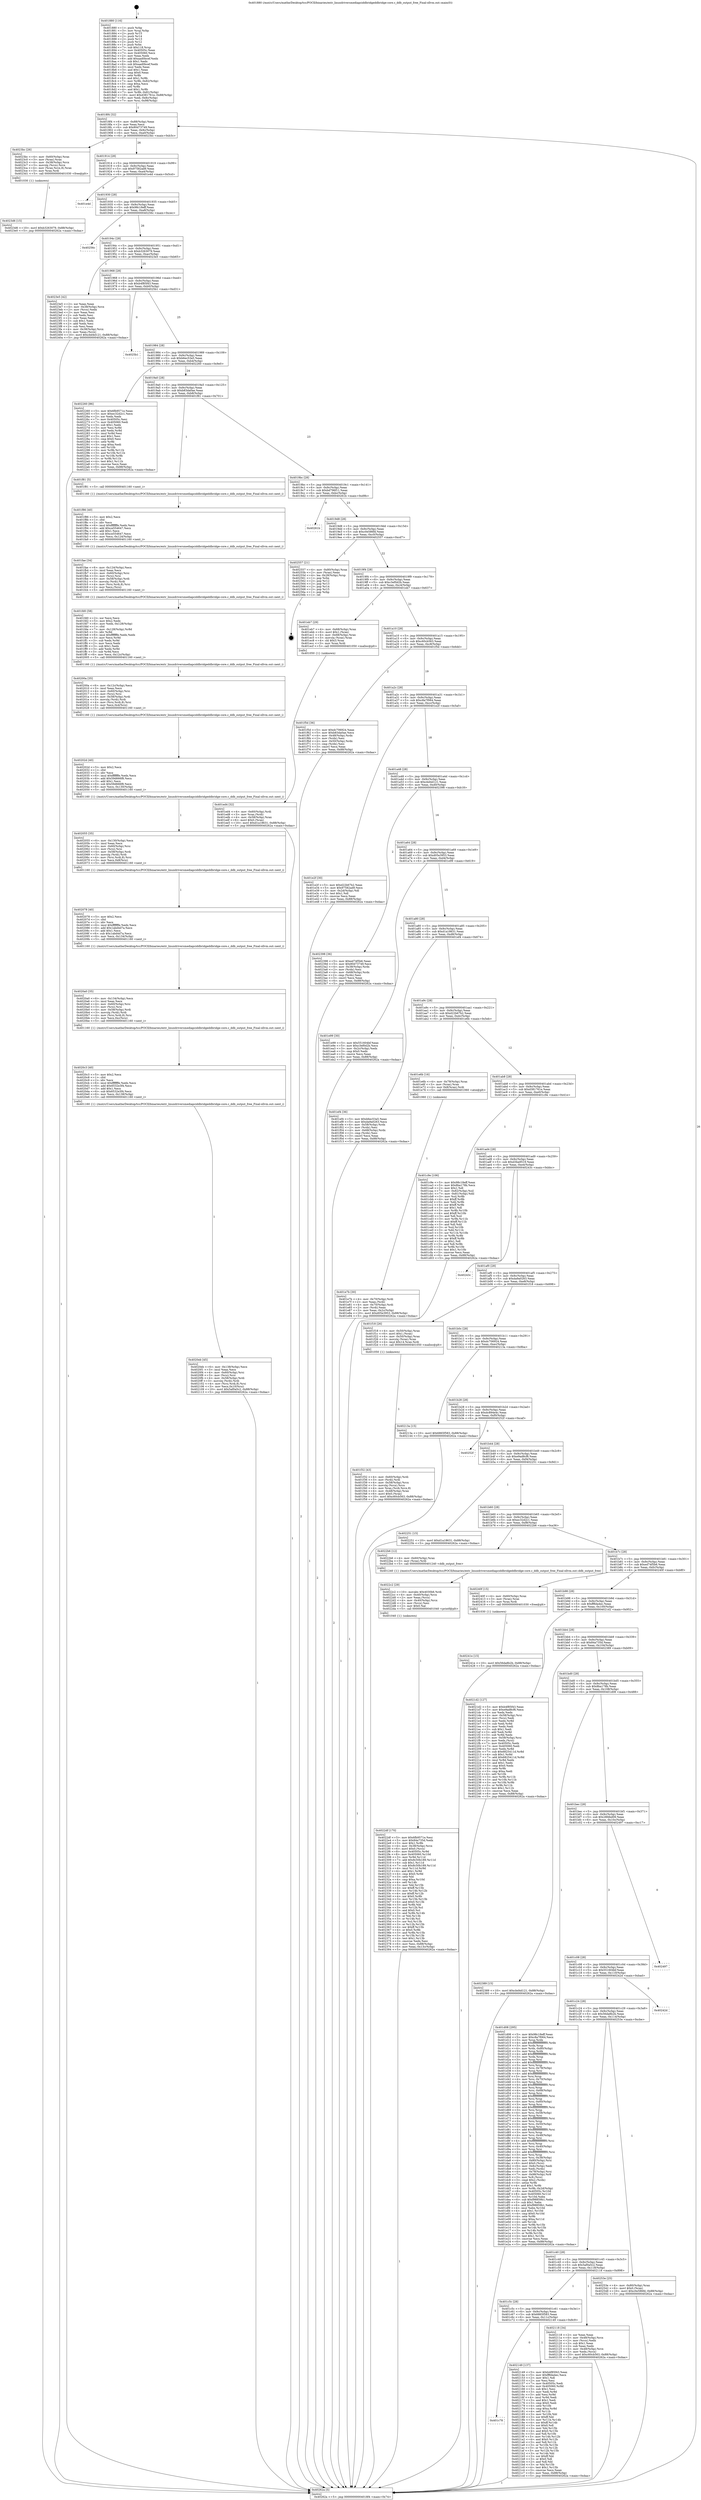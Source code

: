 digraph "0x401880" {
  label = "0x401880 (/mnt/c/Users/mathe/Desktop/tcc/POCII/binaries/extr_linuxdriversmediapciddbridgeddbridge-core.c_ddb_output_free_Final-ollvm.out::main(0))"
  labelloc = "t"
  node[shape=record]

  Entry [label="",width=0.3,height=0.3,shape=circle,fillcolor=black,style=filled]
  "0x4018f4" [label="{
     0x4018f4 [32]\l
     | [instrs]\l
     &nbsp;&nbsp;0x4018f4 \<+6\>: mov -0x88(%rbp),%eax\l
     &nbsp;&nbsp;0x4018fa \<+2\>: mov %eax,%ecx\l
     &nbsp;&nbsp;0x4018fc \<+6\>: sub $0x80d73749,%ecx\l
     &nbsp;&nbsp;0x401902 \<+6\>: mov %eax,-0x9c(%rbp)\l
     &nbsp;&nbsp;0x401908 \<+6\>: mov %ecx,-0xa0(%rbp)\l
     &nbsp;&nbsp;0x40190e \<+6\>: je 00000000004023bc \<main+0xb3c\>\l
  }"]
  "0x4023bc" [label="{
     0x4023bc [26]\l
     | [instrs]\l
     &nbsp;&nbsp;0x4023bc \<+4\>: mov -0x60(%rbp),%rax\l
     &nbsp;&nbsp;0x4023c0 \<+3\>: mov (%rax),%rax\l
     &nbsp;&nbsp;0x4023c3 \<+4\>: mov -0x38(%rbp),%rcx\l
     &nbsp;&nbsp;0x4023c7 \<+3\>: movslq (%rcx),%rcx\l
     &nbsp;&nbsp;0x4023ca \<+4\>: mov (%rax,%rcx,8),%rax\l
     &nbsp;&nbsp;0x4023ce \<+3\>: mov %rax,%rdi\l
     &nbsp;&nbsp;0x4023d1 \<+5\>: call 0000000000401030 \<free@plt\>\l
     | [calls]\l
     &nbsp;&nbsp;0x401030 \{1\} (unknown)\l
  }"]
  "0x401914" [label="{
     0x401914 [28]\l
     | [instrs]\l
     &nbsp;&nbsp;0x401914 \<+5\>: jmp 0000000000401919 \<main+0x99\>\l
     &nbsp;&nbsp;0x401919 \<+6\>: mov -0x9c(%rbp),%eax\l
     &nbsp;&nbsp;0x40191f \<+5\>: sub $0x97582ad9,%eax\l
     &nbsp;&nbsp;0x401924 \<+6\>: mov %eax,-0xa4(%rbp)\l
     &nbsp;&nbsp;0x40192a \<+6\>: je 0000000000401e4d \<main+0x5cd\>\l
  }"]
  Exit [label="",width=0.3,height=0.3,shape=circle,fillcolor=black,style=filled,peripheries=2]
  "0x401e4d" [label="{
     0x401e4d\l
  }", style=dashed]
  "0x401930" [label="{
     0x401930 [28]\l
     | [instrs]\l
     &nbsp;&nbsp;0x401930 \<+5\>: jmp 0000000000401935 \<main+0xb5\>\l
     &nbsp;&nbsp;0x401935 \<+6\>: mov -0x9c(%rbp),%eax\l
     &nbsp;&nbsp;0x40193b \<+5\>: sub $0x98c18eff,%eax\l
     &nbsp;&nbsp;0x401940 \<+6\>: mov %eax,-0xa8(%rbp)\l
     &nbsp;&nbsp;0x401946 \<+6\>: je 000000000040256c \<main+0xcec\>\l
  }"]
  "0x40241e" [label="{
     0x40241e [15]\l
     | [instrs]\l
     &nbsp;&nbsp;0x40241e \<+10\>: movl $0x56da8b2b,-0x88(%rbp)\l
     &nbsp;&nbsp;0x402428 \<+5\>: jmp 000000000040262a \<main+0xdaa\>\l
  }"]
  "0x40256c" [label="{
     0x40256c\l
  }", style=dashed]
  "0x40194c" [label="{
     0x40194c [28]\l
     | [instrs]\l
     &nbsp;&nbsp;0x40194c \<+5\>: jmp 0000000000401951 \<main+0xd1\>\l
     &nbsp;&nbsp;0x401951 \<+6\>: mov -0x9c(%rbp),%eax\l
     &nbsp;&nbsp;0x401957 \<+5\>: sub $0xb3263079,%eax\l
     &nbsp;&nbsp;0x40195c \<+6\>: mov %eax,-0xac(%rbp)\l
     &nbsp;&nbsp;0x401962 \<+6\>: je 00000000004023e5 \<main+0xb65\>\l
  }"]
  "0x4023d6" [label="{
     0x4023d6 [15]\l
     | [instrs]\l
     &nbsp;&nbsp;0x4023d6 \<+10\>: movl $0xb3263079,-0x88(%rbp)\l
     &nbsp;&nbsp;0x4023e0 \<+5\>: jmp 000000000040262a \<main+0xdaa\>\l
  }"]
  "0x4023e5" [label="{
     0x4023e5 [42]\l
     | [instrs]\l
     &nbsp;&nbsp;0x4023e5 \<+2\>: xor %eax,%eax\l
     &nbsp;&nbsp;0x4023e7 \<+4\>: mov -0x38(%rbp),%rcx\l
     &nbsp;&nbsp;0x4023eb \<+2\>: mov (%rcx),%edx\l
     &nbsp;&nbsp;0x4023ed \<+2\>: mov %eax,%esi\l
     &nbsp;&nbsp;0x4023ef \<+2\>: sub %edx,%esi\l
     &nbsp;&nbsp;0x4023f1 \<+2\>: mov %eax,%edx\l
     &nbsp;&nbsp;0x4023f3 \<+3\>: sub $0x1,%edx\l
     &nbsp;&nbsp;0x4023f6 \<+2\>: add %edx,%esi\l
     &nbsp;&nbsp;0x4023f8 \<+2\>: sub %esi,%eax\l
     &nbsp;&nbsp;0x4023fa \<+4\>: mov -0x38(%rbp),%rcx\l
     &nbsp;&nbsp;0x4023fe \<+2\>: mov %eax,(%rcx)\l
     &nbsp;&nbsp;0x402400 \<+10\>: movl $0xcbd4d121,-0x88(%rbp)\l
     &nbsp;&nbsp;0x40240a \<+5\>: jmp 000000000040262a \<main+0xdaa\>\l
  }"]
  "0x401968" [label="{
     0x401968 [28]\l
     | [instrs]\l
     &nbsp;&nbsp;0x401968 \<+5\>: jmp 000000000040196d \<main+0xed\>\l
     &nbsp;&nbsp;0x40196d \<+6\>: mov -0x9c(%rbp),%eax\l
     &nbsp;&nbsp;0x401973 \<+5\>: sub $0xb4f85f43,%eax\l
     &nbsp;&nbsp;0x401978 \<+6\>: mov %eax,-0xb0(%rbp)\l
     &nbsp;&nbsp;0x40197e \<+6\>: je 00000000004025b1 \<main+0xd31\>\l
  }"]
  "0x4022df" [label="{
     0x4022df [170]\l
     | [instrs]\l
     &nbsp;&nbsp;0x4022df \<+5\>: mov $0x6fb9571e,%esi\l
     &nbsp;&nbsp;0x4022e4 \<+5\>: mov $0x84a735d,%edx\l
     &nbsp;&nbsp;0x4022e9 \<+3\>: mov $0x1,%r8b\l
     &nbsp;&nbsp;0x4022ec \<+4\>: mov -0x38(%rbp),%rcx\l
     &nbsp;&nbsp;0x4022f0 \<+6\>: movl $0x0,(%rcx)\l
     &nbsp;&nbsp;0x4022f6 \<+8\>: mov 0x40505c,%r9d\l
     &nbsp;&nbsp;0x4022fe \<+8\>: mov 0x405060,%r10d\l
     &nbsp;&nbsp;0x402306 \<+3\>: mov %r9d,%r11d\l
     &nbsp;&nbsp;0x402309 \<+7\>: add $0x8c50b189,%r11d\l
     &nbsp;&nbsp;0x402310 \<+4\>: sub $0x1,%r11d\l
     &nbsp;&nbsp;0x402314 \<+7\>: sub $0x8c50b189,%r11d\l
     &nbsp;&nbsp;0x40231b \<+4\>: imul %r11d,%r9d\l
     &nbsp;&nbsp;0x40231f \<+4\>: and $0x1,%r9d\l
     &nbsp;&nbsp;0x402323 \<+4\>: cmp $0x0,%r9d\l
     &nbsp;&nbsp;0x402327 \<+3\>: sete %bl\l
     &nbsp;&nbsp;0x40232a \<+4\>: cmp $0xa,%r10d\l
     &nbsp;&nbsp;0x40232e \<+4\>: setl %r14b\l
     &nbsp;&nbsp;0x402332 \<+3\>: mov %bl,%r15b\l
     &nbsp;&nbsp;0x402335 \<+4\>: xor $0xff,%r15b\l
     &nbsp;&nbsp;0x402339 \<+3\>: mov %r14b,%r12b\l
     &nbsp;&nbsp;0x40233c \<+4\>: xor $0xff,%r12b\l
     &nbsp;&nbsp;0x402340 \<+4\>: xor $0x0,%r8b\l
     &nbsp;&nbsp;0x402344 \<+3\>: mov %r15b,%r13b\l
     &nbsp;&nbsp;0x402347 \<+4\>: and $0x0,%r13b\l
     &nbsp;&nbsp;0x40234b \<+3\>: and %r8b,%bl\l
     &nbsp;&nbsp;0x40234e \<+3\>: mov %r12b,%cl\l
     &nbsp;&nbsp;0x402351 \<+3\>: and $0x0,%cl\l
     &nbsp;&nbsp;0x402354 \<+3\>: and %r8b,%r14b\l
     &nbsp;&nbsp;0x402357 \<+3\>: or %bl,%r13b\l
     &nbsp;&nbsp;0x40235a \<+3\>: or %r14b,%cl\l
     &nbsp;&nbsp;0x40235d \<+3\>: xor %cl,%r13b\l
     &nbsp;&nbsp;0x402360 \<+3\>: or %r12b,%r15b\l
     &nbsp;&nbsp;0x402363 \<+4\>: xor $0xff,%r15b\l
     &nbsp;&nbsp;0x402367 \<+4\>: or $0x0,%r8b\l
     &nbsp;&nbsp;0x40236b \<+3\>: and %r8b,%r15b\l
     &nbsp;&nbsp;0x40236e \<+3\>: or %r15b,%r13b\l
     &nbsp;&nbsp;0x402371 \<+4\>: test $0x1,%r13b\l
     &nbsp;&nbsp;0x402375 \<+3\>: cmovne %edx,%esi\l
     &nbsp;&nbsp;0x402378 \<+6\>: mov %esi,-0x88(%rbp)\l
     &nbsp;&nbsp;0x40237e \<+6\>: mov %eax,-0x13c(%rbp)\l
     &nbsp;&nbsp;0x402384 \<+5\>: jmp 000000000040262a \<main+0xdaa\>\l
  }"]
  "0x4025b1" [label="{
     0x4025b1\l
  }", style=dashed]
  "0x401984" [label="{
     0x401984 [28]\l
     | [instrs]\l
     &nbsp;&nbsp;0x401984 \<+5\>: jmp 0000000000401989 \<main+0x109\>\l
     &nbsp;&nbsp;0x401989 \<+6\>: mov -0x9c(%rbp),%eax\l
     &nbsp;&nbsp;0x40198f \<+5\>: sub $0xb6ec53a5,%eax\l
     &nbsp;&nbsp;0x401994 \<+6\>: mov %eax,-0xb4(%rbp)\l
     &nbsp;&nbsp;0x40199a \<+6\>: je 0000000000402260 \<main+0x9e0\>\l
  }"]
  "0x4022c2" [label="{
     0x4022c2 [29]\l
     | [instrs]\l
     &nbsp;&nbsp;0x4022c2 \<+10\>: movabs $0x4030b6,%rdi\l
     &nbsp;&nbsp;0x4022cc \<+4\>: mov -0x40(%rbp),%rcx\l
     &nbsp;&nbsp;0x4022d0 \<+2\>: mov %eax,(%rcx)\l
     &nbsp;&nbsp;0x4022d2 \<+4\>: mov -0x40(%rbp),%rcx\l
     &nbsp;&nbsp;0x4022d6 \<+2\>: mov (%rcx),%esi\l
     &nbsp;&nbsp;0x4022d8 \<+2\>: mov $0x0,%al\l
     &nbsp;&nbsp;0x4022da \<+5\>: call 0000000000401040 \<printf@plt\>\l
     | [calls]\l
     &nbsp;&nbsp;0x401040 \{1\} (unknown)\l
  }"]
  "0x402260" [label="{
     0x402260 [86]\l
     | [instrs]\l
     &nbsp;&nbsp;0x402260 \<+5\>: mov $0x6fb9571e,%eax\l
     &nbsp;&nbsp;0x402265 \<+5\>: mov $0xec32d2c1,%ecx\l
     &nbsp;&nbsp;0x40226a \<+2\>: xor %edx,%edx\l
     &nbsp;&nbsp;0x40226c \<+7\>: mov 0x40505c,%esi\l
     &nbsp;&nbsp;0x402273 \<+7\>: mov 0x405060,%edi\l
     &nbsp;&nbsp;0x40227a \<+3\>: sub $0x1,%edx\l
     &nbsp;&nbsp;0x40227d \<+3\>: mov %esi,%r8d\l
     &nbsp;&nbsp;0x402280 \<+3\>: add %edx,%r8d\l
     &nbsp;&nbsp;0x402283 \<+4\>: imul %r8d,%esi\l
     &nbsp;&nbsp;0x402287 \<+3\>: and $0x1,%esi\l
     &nbsp;&nbsp;0x40228a \<+3\>: cmp $0x0,%esi\l
     &nbsp;&nbsp;0x40228d \<+4\>: sete %r9b\l
     &nbsp;&nbsp;0x402291 \<+3\>: cmp $0xa,%edi\l
     &nbsp;&nbsp;0x402294 \<+4\>: setl %r10b\l
     &nbsp;&nbsp;0x402298 \<+3\>: mov %r9b,%r11b\l
     &nbsp;&nbsp;0x40229b \<+3\>: and %r10b,%r11b\l
     &nbsp;&nbsp;0x40229e \<+3\>: xor %r10b,%r9b\l
     &nbsp;&nbsp;0x4022a1 \<+3\>: or %r9b,%r11b\l
     &nbsp;&nbsp;0x4022a4 \<+4\>: test $0x1,%r11b\l
     &nbsp;&nbsp;0x4022a8 \<+3\>: cmovne %ecx,%eax\l
     &nbsp;&nbsp;0x4022ab \<+6\>: mov %eax,-0x88(%rbp)\l
     &nbsp;&nbsp;0x4022b1 \<+5\>: jmp 000000000040262a \<main+0xdaa\>\l
  }"]
  "0x4019a0" [label="{
     0x4019a0 [28]\l
     | [instrs]\l
     &nbsp;&nbsp;0x4019a0 \<+5\>: jmp 00000000004019a5 \<main+0x125\>\l
     &nbsp;&nbsp;0x4019a5 \<+6\>: mov -0x9c(%rbp),%eax\l
     &nbsp;&nbsp;0x4019ab \<+5\>: sub $0xb83da0ae,%eax\l
     &nbsp;&nbsp;0x4019b0 \<+6\>: mov %eax,-0xb8(%rbp)\l
     &nbsp;&nbsp;0x4019b6 \<+6\>: je 0000000000401f81 \<main+0x701\>\l
  }"]
  "0x401c78" [label="{
     0x401c78\l
  }", style=dashed]
  "0x401f81" [label="{
     0x401f81 [5]\l
     | [instrs]\l
     &nbsp;&nbsp;0x401f81 \<+5\>: call 0000000000401160 \<next_i\>\l
     | [calls]\l
     &nbsp;&nbsp;0x401160 \{1\} (/mnt/c/Users/mathe/Desktop/tcc/POCII/binaries/extr_linuxdriversmediapciddbridgeddbridge-core.c_ddb_output_free_Final-ollvm.out::next_i)\l
  }"]
  "0x4019bc" [label="{
     0x4019bc [28]\l
     | [instrs]\l
     &nbsp;&nbsp;0x4019bc \<+5\>: jmp 00000000004019c1 \<main+0x141\>\l
     &nbsp;&nbsp;0x4019c1 \<+6\>: mov -0x9c(%rbp),%eax\l
     &nbsp;&nbsp;0x4019c7 \<+5\>: sub $0xbd796f11,%eax\l
     &nbsp;&nbsp;0x4019cc \<+6\>: mov %eax,-0xbc(%rbp)\l
     &nbsp;&nbsp;0x4019d2 \<+6\>: je 000000000040261b \<main+0xd9b\>\l
  }"]
  "0x402149" [label="{
     0x402149 [137]\l
     | [instrs]\l
     &nbsp;&nbsp;0x402149 \<+5\>: mov $0xb4f85f43,%eax\l
     &nbsp;&nbsp;0x40214e \<+5\>: mov $0xff8da4ec,%ecx\l
     &nbsp;&nbsp;0x402153 \<+2\>: mov $0x1,%dl\l
     &nbsp;&nbsp;0x402155 \<+2\>: xor %esi,%esi\l
     &nbsp;&nbsp;0x402157 \<+7\>: mov 0x40505c,%edi\l
     &nbsp;&nbsp;0x40215e \<+8\>: mov 0x405060,%r8d\l
     &nbsp;&nbsp;0x402166 \<+3\>: sub $0x1,%esi\l
     &nbsp;&nbsp;0x402169 \<+3\>: mov %edi,%r9d\l
     &nbsp;&nbsp;0x40216c \<+3\>: add %esi,%r9d\l
     &nbsp;&nbsp;0x40216f \<+4\>: imul %r9d,%edi\l
     &nbsp;&nbsp;0x402173 \<+3\>: and $0x1,%edi\l
     &nbsp;&nbsp;0x402176 \<+3\>: cmp $0x0,%edi\l
     &nbsp;&nbsp;0x402179 \<+4\>: sete %r10b\l
     &nbsp;&nbsp;0x40217d \<+4\>: cmp $0xa,%r8d\l
     &nbsp;&nbsp;0x402181 \<+4\>: setl %r11b\l
     &nbsp;&nbsp;0x402185 \<+3\>: mov %r10b,%bl\l
     &nbsp;&nbsp;0x402188 \<+3\>: xor $0xff,%bl\l
     &nbsp;&nbsp;0x40218b \<+3\>: mov %r11b,%r14b\l
     &nbsp;&nbsp;0x40218e \<+4\>: xor $0xff,%r14b\l
     &nbsp;&nbsp;0x402192 \<+3\>: xor $0x0,%dl\l
     &nbsp;&nbsp;0x402195 \<+3\>: mov %bl,%r15b\l
     &nbsp;&nbsp;0x402198 \<+4\>: and $0x0,%r15b\l
     &nbsp;&nbsp;0x40219c \<+3\>: and %dl,%r10b\l
     &nbsp;&nbsp;0x40219f \<+3\>: mov %r14b,%r12b\l
     &nbsp;&nbsp;0x4021a2 \<+4\>: and $0x0,%r12b\l
     &nbsp;&nbsp;0x4021a6 \<+3\>: and %dl,%r11b\l
     &nbsp;&nbsp;0x4021a9 \<+3\>: or %r10b,%r15b\l
     &nbsp;&nbsp;0x4021ac \<+3\>: or %r11b,%r12b\l
     &nbsp;&nbsp;0x4021af \<+3\>: xor %r12b,%r15b\l
     &nbsp;&nbsp;0x4021b2 \<+3\>: or %r14b,%bl\l
     &nbsp;&nbsp;0x4021b5 \<+3\>: xor $0xff,%bl\l
     &nbsp;&nbsp;0x4021b8 \<+3\>: or $0x0,%dl\l
     &nbsp;&nbsp;0x4021bb \<+2\>: and %dl,%bl\l
     &nbsp;&nbsp;0x4021bd \<+3\>: or %bl,%r15b\l
     &nbsp;&nbsp;0x4021c0 \<+4\>: test $0x1,%r15b\l
     &nbsp;&nbsp;0x4021c4 \<+3\>: cmovne %ecx,%eax\l
     &nbsp;&nbsp;0x4021c7 \<+6\>: mov %eax,-0x88(%rbp)\l
     &nbsp;&nbsp;0x4021cd \<+5\>: jmp 000000000040262a \<main+0xdaa\>\l
  }"]
  "0x40261b" [label="{
     0x40261b\l
  }", style=dashed]
  "0x4019d8" [label="{
     0x4019d8 [28]\l
     | [instrs]\l
     &nbsp;&nbsp;0x4019d8 \<+5\>: jmp 00000000004019dd \<main+0x15d\>\l
     &nbsp;&nbsp;0x4019dd \<+6\>: mov -0x9c(%rbp),%eax\l
     &nbsp;&nbsp;0x4019e3 \<+5\>: sub $0xc0e586fd,%eax\l
     &nbsp;&nbsp;0x4019e8 \<+6\>: mov %eax,-0xc0(%rbp)\l
     &nbsp;&nbsp;0x4019ee \<+6\>: je 0000000000402557 \<main+0xcd7\>\l
  }"]
  "0x401c5c" [label="{
     0x401c5c [28]\l
     | [instrs]\l
     &nbsp;&nbsp;0x401c5c \<+5\>: jmp 0000000000401c61 \<main+0x3e1\>\l
     &nbsp;&nbsp;0x401c61 \<+6\>: mov -0x9c(%rbp),%eax\l
     &nbsp;&nbsp;0x401c67 \<+5\>: sub $0x6865f583,%eax\l
     &nbsp;&nbsp;0x401c6c \<+6\>: mov %eax,-0x11c(%rbp)\l
     &nbsp;&nbsp;0x401c72 \<+6\>: je 0000000000402149 \<main+0x8c9\>\l
  }"]
  "0x402557" [label="{
     0x402557 [21]\l
     | [instrs]\l
     &nbsp;&nbsp;0x402557 \<+4\>: mov -0x80(%rbp),%rax\l
     &nbsp;&nbsp;0x40255b \<+2\>: mov (%rax),%eax\l
     &nbsp;&nbsp;0x40255d \<+4\>: lea -0x28(%rbp),%rsp\l
     &nbsp;&nbsp;0x402561 \<+1\>: pop %rbx\l
     &nbsp;&nbsp;0x402562 \<+2\>: pop %r12\l
     &nbsp;&nbsp;0x402564 \<+2\>: pop %r13\l
     &nbsp;&nbsp;0x402566 \<+2\>: pop %r14\l
     &nbsp;&nbsp;0x402568 \<+2\>: pop %r15\l
     &nbsp;&nbsp;0x40256a \<+1\>: pop %rbp\l
     &nbsp;&nbsp;0x40256b \<+1\>: ret\l
  }"]
  "0x4019f4" [label="{
     0x4019f4 [28]\l
     | [instrs]\l
     &nbsp;&nbsp;0x4019f4 \<+5\>: jmp 00000000004019f9 \<main+0x179\>\l
     &nbsp;&nbsp;0x4019f9 \<+6\>: mov -0x9c(%rbp),%eax\l
     &nbsp;&nbsp;0x4019ff \<+5\>: sub $0xc3ef0d2b,%eax\l
     &nbsp;&nbsp;0x401a04 \<+6\>: mov %eax,-0xc4(%rbp)\l
     &nbsp;&nbsp;0x401a0a \<+6\>: je 0000000000401eb7 \<main+0x637\>\l
  }"]
  "0x402118" [label="{
     0x402118 [34]\l
     | [instrs]\l
     &nbsp;&nbsp;0x402118 \<+2\>: xor %eax,%eax\l
     &nbsp;&nbsp;0x40211a \<+4\>: mov -0x48(%rbp),%rcx\l
     &nbsp;&nbsp;0x40211e \<+2\>: mov (%rcx),%edx\l
     &nbsp;&nbsp;0x402120 \<+3\>: sub $0x1,%eax\l
     &nbsp;&nbsp;0x402123 \<+2\>: sub %eax,%edx\l
     &nbsp;&nbsp;0x402125 \<+4\>: mov -0x48(%rbp),%rcx\l
     &nbsp;&nbsp;0x402129 \<+2\>: mov %edx,(%rcx)\l
     &nbsp;&nbsp;0x40212b \<+10\>: movl $0xc60cb563,-0x88(%rbp)\l
     &nbsp;&nbsp;0x402135 \<+5\>: jmp 000000000040262a \<main+0xdaa\>\l
  }"]
  "0x401eb7" [label="{
     0x401eb7 [29]\l
     | [instrs]\l
     &nbsp;&nbsp;0x401eb7 \<+4\>: mov -0x68(%rbp),%rax\l
     &nbsp;&nbsp;0x401ebb \<+6\>: movl $0x1,(%rax)\l
     &nbsp;&nbsp;0x401ec1 \<+4\>: mov -0x68(%rbp),%rax\l
     &nbsp;&nbsp;0x401ec5 \<+3\>: movslq (%rax),%rax\l
     &nbsp;&nbsp;0x401ec8 \<+4\>: shl $0x3,%rax\l
     &nbsp;&nbsp;0x401ecc \<+3\>: mov %rax,%rdi\l
     &nbsp;&nbsp;0x401ecf \<+5\>: call 0000000000401050 \<malloc@plt\>\l
     | [calls]\l
     &nbsp;&nbsp;0x401050 \{1\} (unknown)\l
  }"]
  "0x401a10" [label="{
     0x401a10 [28]\l
     | [instrs]\l
     &nbsp;&nbsp;0x401a10 \<+5\>: jmp 0000000000401a15 \<main+0x195\>\l
     &nbsp;&nbsp;0x401a15 \<+6\>: mov -0x9c(%rbp),%eax\l
     &nbsp;&nbsp;0x401a1b \<+5\>: sub $0xc60cb563,%eax\l
     &nbsp;&nbsp;0x401a20 \<+6\>: mov %eax,-0xc8(%rbp)\l
     &nbsp;&nbsp;0x401a26 \<+6\>: je 0000000000401f5d \<main+0x6dd\>\l
  }"]
  "0x401c40" [label="{
     0x401c40 [28]\l
     | [instrs]\l
     &nbsp;&nbsp;0x401c40 \<+5\>: jmp 0000000000401c45 \<main+0x3c5\>\l
     &nbsp;&nbsp;0x401c45 \<+6\>: mov -0x9c(%rbp),%eax\l
     &nbsp;&nbsp;0x401c4b \<+5\>: sub $0x5af0a5c2,%eax\l
     &nbsp;&nbsp;0x401c50 \<+6\>: mov %eax,-0x118(%rbp)\l
     &nbsp;&nbsp;0x401c56 \<+6\>: je 0000000000402118 \<main+0x898\>\l
  }"]
  "0x401f5d" [label="{
     0x401f5d [36]\l
     | [instrs]\l
     &nbsp;&nbsp;0x401f5d \<+5\>: mov $0xdc706924,%eax\l
     &nbsp;&nbsp;0x401f62 \<+5\>: mov $0xb83da0ae,%ecx\l
     &nbsp;&nbsp;0x401f67 \<+4\>: mov -0x48(%rbp),%rdx\l
     &nbsp;&nbsp;0x401f6b \<+2\>: mov (%rdx),%esi\l
     &nbsp;&nbsp;0x401f6d \<+4\>: mov -0x50(%rbp),%rdx\l
     &nbsp;&nbsp;0x401f71 \<+2\>: cmp (%rdx),%esi\l
     &nbsp;&nbsp;0x401f73 \<+3\>: cmovl %ecx,%eax\l
     &nbsp;&nbsp;0x401f76 \<+6\>: mov %eax,-0x88(%rbp)\l
     &nbsp;&nbsp;0x401f7c \<+5\>: jmp 000000000040262a \<main+0xdaa\>\l
  }"]
  "0x401a2c" [label="{
     0x401a2c [28]\l
     | [instrs]\l
     &nbsp;&nbsp;0x401a2c \<+5\>: jmp 0000000000401a31 \<main+0x1b1\>\l
     &nbsp;&nbsp;0x401a31 \<+6\>: mov -0x9c(%rbp),%eax\l
     &nbsp;&nbsp;0x401a37 \<+5\>: sub $0xc8a7f064,%eax\l
     &nbsp;&nbsp;0x401a3c \<+6\>: mov %eax,-0xcc(%rbp)\l
     &nbsp;&nbsp;0x401a42 \<+6\>: je 0000000000401e2f \<main+0x5af\>\l
  }"]
  "0x40253e" [label="{
     0x40253e [25]\l
     | [instrs]\l
     &nbsp;&nbsp;0x40253e \<+4\>: mov -0x80(%rbp),%rax\l
     &nbsp;&nbsp;0x402542 \<+6\>: movl $0x0,(%rax)\l
     &nbsp;&nbsp;0x402548 \<+10\>: movl $0xc0e586fd,-0x88(%rbp)\l
     &nbsp;&nbsp;0x402552 \<+5\>: jmp 000000000040262a \<main+0xdaa\>\l
  }"]
  "0x401e2f" [label="{
     0x401e2f [30]\l
     | [instrs]\l
     &nbsp;&nbsp;0x401e2f \<+5\>: mov $0xd22b67b2,%eax\l
     &nbsp;&nbsp;0x401e34 \<+5\>: mov $0x97582ad9,%ecx\l
     &nbsp;&nbsp;0x401e39 \<+3\>: mov -0x2d(%rbp),%dl\l
     &nbsp;&nbsp;0x401e3c \<+3\>: test $0x1,%dl\l
     &nbsp;&nbsp;0x401e3f \<+3\>: cmovne %ecx,%eax\l
     &nbsp;&nbsp;0x401e42 \<+6\>: mov %eax,-0x88(%rbp)\l
     &nbsp;&nbsp;0x401e48 \<+5\>: jmp 000000000040262a \<main+0xdaa\>\l
  }"]
  "0x401a48" [label="{
     0x401a48 [28]\l
     | [instrs]\l
     &nbsp;&nbsp;0x401a48 \<+5\>: jmp 0000000000401a4d \<main+0x1cd\>\l
     &nbsp;&nbsp;0x401a4d \<+6\>: mov -0x9c(%rbp),%eax\l
     &nbsp;&nbsp;0x401a53 \<+5\>: sub $0xcbd4d121,%eax\l
     &nbsp;&nbsp;0x401a58 \<+6\>: mov %eax,-0xd0(%rbp)\l
     &nbsp;&nbsp;0x401a5e \<+6\>: je 0000000000402398 \<main+0xb18\>\l
  }"]
  "0x401c24" [label="{
     0x401c24 [28]\l
     | [instrs]\l
     &nbsp;&nbsp;0x401c24 \<+5\>: jmp 0000000000401c29 \<main+0x3a9\>\l
     &nbsp;&nbsp;0x401c29 \<+6\>: mov -0x9c(%rbp),%eax\l
     &nbsp;&nbsp;0x401c2f \<+5\>: sub $0x56da8b2b,%eax\l
     &nbsp;&nbsp;0x401c34 \<+6\>: mov %eax,-0x114(%rbp)\l
     &nbsp;&nbsp;0x401c3a \<+6\>: je 000000000040253e \<main+0xcbe\>\l
  }"]
  "0x402398" [label="{
     0x402398 [36]\l
     | [instrs]\l
     &nbsp;&nbsp;0x402398 \<+5\>: mov $0xed74f5b6,%eax\l
     &nbsp;&nbsp;0x40239d \<+5\>: mov $0x80d73749,%ecx\l
     &nbsp;&nbsp;0x4023a2 \<+4\>: mov -0x38(%rbp),%rdx\l
     &nbsp;&nbsp;0x4023a6 \<+2\>: mov (%rdx),%esi\l
     &nbsp;&nbsp;0x4023a8 \<+4\>: mov -0x68(%rbp),%rdx\l
     &nbsp;&nbsp;0x4023ac \<+2\>: cmp (%rdx),%esi\l
     &nbsp;&nbsp;0x4023ae \<+3\>: cmovl %ecx,%eax\l
     &nbsp;&nbsp;0x4023b1 \<+6\>: mov %eax,-0x88(%rbp)\l
     &nbsp;&nbsp;0x4023b7 \<+5\>: jmp 000000000040262a \<main+0xdaa\>\l
  }"]
  "0x401a64" [label="{
     0x401a64 [28]\l
     | [instrs]\l
     &nbsp;&nbsp;0x401a64 \<+5\>: jmp 0000000000401a69 \<main+0x1e9\>\l
     &nbsp;&nbsp;0x401a69 \<+6\>: mov -0x9c(%rbp),%eax\l
     &nbsp;&nbsp;0x401a6f \<+5\>: sub $0xd05e3953,%eax\l
     &nbsp;&nbsp;0x401a74 \<+6\>: mov %eax,-0xd4(%rbp)\l
     &nbsp;&nbsp;0x401a7a \<+6\>: je 0000000000401e99 \<main+0x619\>\l
  }"]
  "0x40242d" [label="{
     0x40242d\l
  }", style=dashed]
  "0x401e99" [label="{
     0x401e99 [30]\l
     | [instrs]\l
     &nbsp;&nbsp;0x401e99 \<+5\>: mov $0x551604bf,%eax\l
     &nbsp;&nbsp;0x401e9e \<+5\>: mov $0xc3ef0d2b,%ecx\l
     &nbsp;&nbsp;0x401ea3 \<+3\>: mov -0x2c(%rbp),%edx\l
     &nbsp;&nbsp;0x401ea6 \<+3\>: cmp $0x0,%edx\l
     &nbsp;&nbsp;0x401ea9 \<+3\>: cmove %ecx,%eax\l
     &nbsp;&nbsp;0x401eac \<+6\>: mov %eax,-0x88(%rbp)\l
     &nbsp;&nbsp;0x401eb2 \<+5\>: jmp 000000000040262a \<main+0xdaa\>\l
  }"]
  "0x401a80" [label="{
     0x401a80 [28]\l
     | [instrs]\l
     &nbsp;&nbsp;0x401a80 \<+5\>: jmp 0000000000401a85 \<main+0x205\>\l
     &nbsp;&nbsp;0x401a85 \<+6\>: mov -0x9c(%rbp),%eax\l
     &nbsp;&nbsp;0x401a8b \<+5\>: sub $0xd1a18631,%eax\l
     &nbsp;&nbsp;0x401a90 \<+6\>: mov %eax,-0xd8(%rbp)\l
     &nbsp;&nbsp;0x401a96 \<+6\>: je 0000000000401ef4 \<main+0x674\>\l
  }"]
  "0x401c08" [label="{
     0x401c08 [28]\l
     | [instrs]\l
     &nbsp;&nbsp;0x401c08 \<+5\>: jmp 0000000000401c0d \<main+0x38d\>\l
     &nbsp;&nbsp;0x401c0d \<+6\>: mov -0x9c(%rbp),%eax\l
     &nbsp;&nbsp;0x401c13 \<+5\>: sub $0x551604bf,%eax\l
     &nbsp;&nbsp;0x401c18 \<+6\>: mov %eax,-0x110(%rbp)\l
     &nbsp;&nbsp;0x401c1e \<+6\>: je 000000000040242d \<main+0xbad\>\l
  }"]
  "0x401ef4" [label="{
     0x401ef4 [36]\l
     | [instrs]\l
     &nbsp;&nbsp;0x401ef4 \<+5\>: mov $0xb6ec53a5,%eax\l
     &nbsp;&nbsp;0x401ef9 \<+5\>: mov $0xda9a0263,%ecx\l
     &nbsp;&nbsp;0x401efe \<+4\>: mov -0x58(%rbp),%rdx\l
     &nbsp;&nbsp;0x401f02 \<+2\>: mov (%rdx),%esi\l
     &nbsp;&nbsp;0x401f04 \<+4\>: mov -0x68(%rbp),%rdx\l
     &nbsp;&nbsp;0x401f08 \<+2\>: cmp (%rdx),%esi\l
     &nbsp;&nbsp;0x401f0a \<+3\>: cmovl %ecx,%eax\l
     &nbsp;&nbsp;0x401f0d \<+6\>: mov %eax,-0x88(%rbp)\l
     &nbsp;&nbsp;0x401f13 \<+5\>: jmp 000000000040262a \<main+0xdaa\>\l
  }"]
  "0x401a9c" [label="{
     0x401a9c [28]\l
     | [instrs]\l
     &nbsp;&nbsp;0x401a9c \<+5\>: jmp 0000000000401aa1 \<main+0x221\>\l
     &nbsp;&nbsp;0x401aa1 \<+6\>: mov -0x9c(%rbp),%eax\l
     &nbsp;&nbsp;0x401aa7 \<+5\>: sub $0xd22b67b2,%eax\l
     &nbsp;&nbsp;0x401aac \<+6\>: mov %eax,-0xdc(%rbp)\l
     &nbsp;&nbsp;0x401ab2 \<+6\>: je 0000000000401e6b \<main+0x5eb\>\l
  }"]
  "0x402497" [label="{
     0x402497\l
  }", style=dashed]
  "0x401e6b" [label="{
     0x401e6b [16]\l
     | [instrs]\l
     &nbsp;&nbsp;0x401e6b \<+4\>: mov -0x78(%rbp),%rax\l
     &nbsp;&nbsp;0x401e6f \<+3\>: mov (%rax),%rax\l
     &nbsp;&nbsp;0x401e72 \<+4\>: mov 0x8(%rax),%rdi\l
     &nbsp;&nbsp;0x401e76 \<+5\>: call 0000000000401060 \<atoi@plt\>\l
     | [calls]\l
     &nbsp;&nbsp;0x401060 \{1\} (unknown)\l
  }"]
  "0x401ab8" [label="{
     0x401ab8 [28]\l
     | [instrs]\l
     &nbsp;&nbsp;0x401ab8 \<+5\>: jmp 0000000000401abd \<main+0x23d\>\l
     &nbsp;&nbsp;0x401abd \<+6\>: mov -0x9c(%rbp),%eax\l
     &nbsp;&nbsp;0x401ac3 \<+5\>: sub $0xd381761e,%eax\l
     &nbsp;&nbsp;0x401ac8 \<+6\>: mov %eax,-0xe0(%rbp)\l
     &nbsp;&nbsp;0x401ace \<+6\>: je 0000000000401c9e \<main+0x41e\>\l
  }"]
  "0x4020eb" [label="{
     0x4020eb [45]\l
     | [instrs]\l
     &nbsp;&nbsp;0x4020eb \<+6\>: mov -0x138(%rbp),%ecx\l
     &nbsp;&nbsp;0x4020f1 \<+3\>: imul %eax,%ecx\l
     &nbsp;&nbsp;0x4020f4 \<+4\>: mov -0x60(%rbp),%rsi\l
     &nbsp;&nbsp;0x4020f8 \<+3\>: mov (%rsi),%rsi\l
     &nbsp;&nbsp;0x4020fb \<+4\>: mov -0x58(%rbp),%rdi\l
     &nbsp;&nbsp;0x4020ff \<+3\>: movslq (%rdi),%rdi\l
     &nbsp;&nbsp;0x402102 \<+4\>: mov (%rsi,%rdi,8),%rsi\l
     &nbsp;&nbsp;0x402106 \<+3\>: mov %ecx,0x10(%rsi)\l
     &nbsp;&nbsp;0x402109 \<+10\>: movl $0x5af0a5c2,-0x88(%rbp)\l
     &nbsp;&nbsp;0x402113 \<+5\>: jmp 000000000040262a \<main+0xdaa\>\l
  }"]
  "0x401c9e" [label="{
     0x401c9e [106]\l
     | [instrs]\l
     &nbsp;&nbsp;0x401c9e \<+5\>: mov $0x98c18eff,%eax\l
     &nbsp;&nbsp;0x401ca3 \<+5\>: mov $0x8ba178b,%ecx\l
     &nbsp;&nbsp;0x401ca8 \<+2\>: mov $0x1,%dl\l
     &nbsp;&nbsp;0x401caa \<+7\>: mov -0x82(%rbp),%sil\l
     &nbsp;&nbsp;0x401cb1 \<+7\>: mov -0x81(%rbp),%dil\l
     &nbsp;&nbsp;0x401cb8 \<+3\>: mov %sil,%r8b\l
     &nbsp;&nbsp;0x401cbb \<+4\>: xor $0xff,%r8b\l
     &nbsp;&nbsp;0x401cbf \<+3\>: mov %dil,%r9b\l
     &nbsp;&nbsp;0x401cc2 \<+4\>: xor $0xff,%r9b\l
     &nbsp;&nbsp;0x401cc6 \<+3\>: xor $0x1,%dl\l
     &nbsp;&nbsp;0x401cc9 \<+3\>: mov %r8b,%r10b\l
     &nbsp;&nbsp;0x401ccc \<+4\>: and $0xff,%r10b\l
     &nbsp;&nbsp;0x401cd0 \<+3\>: and %dl,%sil\l
     &nbsp;&nbsp;0x401cd3 \<+3\>: mov %r9b,%r11b\l
     &nbsp;&nbsp;0x401cd6 \<+4\>: and $0xff,%r11b\l
     &nbsp;&nbsp;0x401cda \<+3\>: and %dl,%dil\l
     &nbsp;&nbsp;0x401cdd \<+3\>: or %sil,%r10b\l
     &nbsp;&nbsp;0x401ce0 \<+3\>: or %dil,%r11b\l
     &nbsp;&nbsp;0x401ce3 \<+3\>: xor %r11b,%r10b\l
     &nbsp;&nbsp;0x401ce6 \<+3\>: or %r9b,%r8b\l
     &nbsp;&nbsp;0x401ce9 \<+4\>: xor $0xff,%r8b\l
     &nbsp;&nbsp;0x401ced \<+3\>: or $0x1,%dl\l
     &nbsp;&nbsp;0x401cf0 \<+3\>: and %dl,%r8b\l
     &nbsp;&nbsp;0x401cf3 \<+3\>: or %r8b,%r10b\l
     &nbsp;&nbsp;0x401cf6 \<+4\>: test $0x1,%r10b\l
     &nbsp;&nbsp;0x401cfa \<+3\>: cmovne %ecx,%eax\l
     &nbsp;&nbsp;0x401cfd \<+6\>: mov %eax,-0x88(%rbp)\l
     &nbsp;&nbsp;0x401d03 \<+5\>: jmp 000000000040262a \<main+0xdaa\>\l
  }"]
  "0x401ad4" [label="{
     0x401ad4 [28]\l
     | [instrs]\l
     &nbsp;&nbsp;0x401ad4 \<+5\>: jmp 0000000000401ad9 \<main+0x259\>\l
     &nbsp;&nbsp;0x401ad9 \<+6\>: mov -0x9c(%rbp),%eax\l
     &nbsp;&nbsp;0x401adf \<+5\>: sub $0xd3ba9519,%eax\l
     &nbsp;&nbsp;0x401ae4 \<+6\>: mov %eax,-0xe4(%rbp)\l
     &nbsp;&nbsp;0x401aea \<+6\>: je 000000000040243c \<main+0xbbc\>\l
  }"]
  "0x40262a" [label="{
     0x40262a [5]\l
     | [instrs]\l
     &nbsp;&nbsp;0x40262a \<+5\>: jmp 00000000004018f4 \<main+0x74\>\l
  }"]
  "0x401880" [label="{
     0x401880 [116]\l
     | [instrs]\l
     &nbsp;&nbsp;0x401880 \<+1\>: push %rbp\l
     &nbsp;&nbsp;0x401881 \<+3\>: mov %rsp,%rbp\l
     &nbsp;&nbsp;0x401884 \<+2\>: push %r15\l
     &nbsp;&nbsp;0x401886 \<+2\>: push %r14\l
     &nbsp;&nbsp;0x401888 \<+2\>: push %r13\l
     &nbsp;&nbsp;0x40188a \<+2\>: push %r12\l
     &nbsp;&nbsp;0x40188c \<+1\>: push %rbx\l
     &nbsp;&nbsp;0x40188d \<+7\>: sub $0x118,%rsp\l
     &nbsp;&nbsp;0x401894 \<+7\>: mov 0x40505c,%eax\l
     &nbsp;&nbsp;0x40189b \<+7\>: mov 0x405060,%ecx\l
     &nbsp;&nbsp;0x4018a2 \<+2\>: mov %eax,%edx\l
     &nbsp;&nbsp;0x4018a4 \<+6\>: add $0xaad0bcef,%edx\l
     &nbsp;&nbsp;0x4018aa \<+3\>: sub $0x1,%edx\l
     &nbsp;&nbsp;0x4018ad \<+6\>: sub $0xaad0bcef,%edx\l
     &nbsp;&nbsp;0x4018b3 \<+3\>: imul %edx,%eax\l
     &nbsp;&nbsp;0x4018b6 \<+3\>: and $0x1,%eax\l
     &nbsp;&nbsp;0x4018b9 \<+3\>: cmp $0x0,%eax\l
     &nbsp;&nbsp;0x4018bc \<+4\>: sete %r8b\l
     &nbsp;&nbsp;0x4018c0 \<+4\>: and $0x1,%r8b\l
     &nbsp;&nbsp;0x4018c4 \<+7\>: mov %r8b,-0x82(%rbp)\l
     &nbsp;&nbsp;0x4018cb \<+3\>: cmp $0xa,%ecx\l
     &nbsp;&nbsp;0x4018ce \<+4\>: setl %r8b\l
     &nbsp;&nbsp;0x4018d2 \<+4\>: and $0x1,%r8b\l
     &nbsp;&nbsp;0x4018d6 \<+7\>: mov %r8b,-0x81(%rbp)\l
     &nbsp;&nbsp;0x4018dd \<+10\>: movl $0xd381761e,-0x88(%rbp)\l
     &nbsp;&nbsp;0x4018e7 \<+6\>: mov %edi,-0x8c(%rbp)\l
     &nbsp;&nbsp;0x4018ed \<+7\>: mov %rsi,-0x98(%rbp)\l
  }"]
  "0x4020c3" [label="{
     0x4020c3 [40]\l
     | [instrs]\l
     &nbsp;&nbsp;0x4020c3 \<+5\>: mov $0x2,%ecx\l
     &nbsp;&nbsp;0x4020c8 \<+1\>: cltd\l
     &nbsp;&nbsp;0x4020c9 \<+2\>: idiv %ecx\l
     &nbsp;&nbsp;0x4020cb \<+6\>: imul $0xfffffffe,%edx,%ecx\l
     &nbsp;&nbsp;0x4020d1 \<+6\>: add $0x6532e3f4,%ecx\l
     &nbsp;&nbsp;0x4020d7 \<+3\>: add $0x1,%ecx\l
     &nbsp;&nbsp;0x4020da \<+6\>: sub $0x6532e3f4,%ecx\l
     &nbsp;&nbsp;0x4020e0 \<+6\>: mov %ecx,-0x138(%rbp)\l
     &nbsp;&nbsp;0x4020e6 \<+5\>: call 0000000000401160 \<next_i\>\l
     | [calls]\l
     &nbsp;&nbsp;0x401160 \{1\} (/mnt/c/Users/mathe/Desktop/tcc/POCII/binaries/extr_linuxdriversmediapciddbridgeddbridge-core.c_ddb_output_free_Final-ollvm.out::next_i)\l
  }"]
  "0x40243c" [label="{
     0x40243c\l
  }", style=dashed]
  "0x401af0" [label="{
     0x401af0 [28]\l
     | [instrs]\l
     &nbsp;&nbsp;0x401af0 \<+5\>: jmp 0000000000401af5 \<main+0x275\>\l
     &nbsp;&nbsp;0x401af5 \<+6\>: mov -0x9c(%rbp),%eax\l
     &nbsp;&nbsp;0x401afb \<+5\>: sub $0xda9a0263,%eax\l
     &nbsp;&nbsp;0x401b00 \<+6\>: mov %eax,-0xe8(%rbp)\l
     &nbsp;&nbsp;0x401b06 \<+6\>: je 0000000000401f18 \<main+0x698\>\l
  }"]
  "0x4020a0" [label="{
     0x4020a0 [35]\l
     | [instrs]\l
     &nbsp;&nbsp;0x4020a0 \<+6\>: mov -0x134(%rbp),%ecx\l
     &nbsp;&nbsp;0x4020a6 \<+3\>: imul %eax,%ecx\l
     &nbsp;&nbsp;0x4020a9 \<+4\>: mov -0x60(%rbp),%rsi\l
     &nbsp;&nbsp;0x4020ad \<+3\>: mov (%rsi),%rsi\l
     &nbsp;&nbsp;0x4020b0 \<+4\>: mov -0x58(%rbp),%rdi\l
     &nbsp;&nbsp;0x4020b4 \<+3\>: movslq (%rdi),%rdi\l
     &nbsp;&nbsp;0x4020b7 \<+4\>: mov (%rsi,%rdi,8),%rsi\l
     &nbsp;&nbsp;0x4020bb \<+3\>: mov %ecx,0xc(%rsi)\l
     &nbsp;&nbsp;0x4020be \<+5\>: call 0000000000401160 \<next_i\>\l
     | [calls]\l
     &nbsp;&nbsp;0x401160 \{1\} (/mnt/c/Users/mathe/Desktop/tcc/POCII/binaries/extr_linuxdriversmediapciddbridgeddbridge-core.c_ddb_output_free_Final-ollvm.out::next_i)\l
  }"]
  "0x401f18" [label="{
     0x401f18 [26]\l
     | [instrs]\l
     &nbsp;&nbsp;0x401f18 \<+4\>: mov -0x50(%rbp),%rax\l
     &nbsp;&nbsp;0x401f1c \<+6\>: movl $0x1,(%rax)\l
     &nbsp;&nbsp;0x401f22 \<+4\>: mov -0x50(%rbp),%rax\l
     &nbsp;&nbsp;0x401f26 \<+3\>: movslq (%rax),%rax\l
     &nbsp;&nbsp;0x401f29 \<+4\>: imul $0x14,%rax,%rdi\l
     &nbsp;&nbsp;0x401f2d \<+5\>: call 0000000000401050 \<malloc@plt\>\l
     | [calls]\l
     &nbsp;&nbsp;0x401050 \{1\} (unknown)\l
  }"]
  "0x401b0c" [label="{
     0x401b0c [28]\l
     | [instrs]\l
     &nbsp;&nbsp;0x401b0c \<+5\>: jmp 0000000000401b11 \<main+0x291\>\l
     &nbsp;&nbsp;0x401b11 \<+6\>: mov -0x9c(%rbp),%eax\l
     &nbsp;&nbsp;0x401b17 \<+5\>: sub $0xdc706924,%eax\l
     &nbsp;&nbsp;0x401b1c \<+6\>: mov %eax,-0xec(%rbp)\l
     &nbsp;&nbsp;0x401b22 \<+6\>: je 000000000040213a \<main+0x8ba\>\l
  }"]
  "0x402078" [label="{
     0x402078 [40]\l
     | [instrs]\l
     &nbsp;&nbsp;0x402078 \<+5\>: mov $0x2,%ecx\l
     &nbsp;&nbsp;0x40207d \<+1\>: cltd\l
     &nbsp;&nbsp;0x40207e \<+2\>: idiv %ecx\l
     &nbsp;&nbsp;0x402080 \<+6\>: imul $0xfffffffe,%edx,%ecx\l
     &nbsp;&nbsp;0x402086 \<+6\>: add $0x1abd4d7a,%ecx\l
     &nbsp;&nbsp;0x40208c \<+3\>: add $0x1,%ecx\l
     &nbsp;&nbsp;0x40208f \<+6\>: sub $0x1abd4d7a,%ecx\l
     &nbsp;&nbsp;0x402095 \<+6\>: mov %ecx,-0x134(%rbp)\l
     &nbsp;&nbsp;0x40209b \<+5\>: call 0000000000401160 \<next_i\>\l
     | [calls]\l
     &nbsp;&nbsp;0x401160 \{1\} (/mnt/c/Users/mathe/Desktop/tcc/POCII/binaries/extr_linuxdriversmediapciddbridgeddbridge-core.c_ddb_output_free_Final-ollvm.out::next_i)\l
  }"]
  "0x40213a" [label="{
     0x40213a [15]\l
     | [instrs]\l
     &nbsp;&nbsp;0x40213a \<+10\>: movl $0x6865f583,-0x88(%rbp)\l
     &nbsp;&nbsp;0x402144 \<+5\>: jmp 000000000040262a \<main+0xdaa\>\l
  }"]
  "0x401b28" [label="{
     0x401b28 [28]\l
     | [instrs]\l
     &nbsp;&nbsp;0x401b28 \<+5\>: jmp 0000000000401b2d \<main+0x2ad\>\l
     &nbsp;&nbsp;0x401b2d \<+6\>: mov -0x9c(%rbp),%eax\l
     &nbsp;&nbsp;0x401b33 \<+5\>: sub $0xdc894e4c,%eax\l
     &nbsp;&nbsp;0x401b38 \<+6\>: mov %eax,-0xf0(%rbp)\l
     &nbsp;&nbsp;0x401b3e \<+6\>: je 000000000040252f \<main+0xcaf\>\l
  }"]
  "0x402055" [label="{
     0x402055 [35]\l
     | [instrs]\l
     &nbsp;&nbsp;0x402055 \<+6\>: mov -0x130(%rbp),%ecx\l
     &nbsp;&nbsp;0x40205b \<+3\>: imul %eax,%ecx\l
     &nbsp;&nbsp;0x40205e \<+4\>: mov -0x60(%rbp),%rsi\l
     &nbsp;&nbsp;0x402062 \<+3\>: mov (%rsi),%rsi\l
     &nbsp;&nbsp;0x402065 \<+4\>: mov -0x58(%rbp),%rdi\l
     &nbsp;&nbsp;0x402069 \<+3\>: movslq (%rdi),%rdi\l
     &nbsp;&nbsp;0x40206c \<+4\>: mov (%rsi,%rdi,8),%rsi\l
     &nbsp;&nbsp;0x402070 \<+3\>: mov %ecx,0x8(%rsi)\l
     &nbsp;&nbsp;0x402073 \<+5\>: call 0000000000401160 \<next_i\>\l
     | [calls]\l
     &nbsp;&nbsp;0x401160 \{1\} (/mnt/c/Users/mathe/Desktop/tcc/POCII/binaries/extr_linuxdriversmediapciddbridgeddbridge-core.c_ddb_output_free_Final-ollvm.out::next_i)\l
  }"]
  "0x40252f" [label="{
     0x40252f\l
  }", style=dashed]
  "0x401b44" [label="{
     0x401b44 [28]\l
     | [instrs]\l
     &nbsp;&nbsp;0x401b44 \<+5\>: jmp 0000000000401b49 \<main+0x2c9\>\l
     &nbsp;&nbsp;0x401b49 \<+6\>: mov -0x9c(%rbp),%eax\l
     &nbsp;&nbsp;0x401b4f \<+5\>: sub $0xe9ad8cf6,%eax\l
     &nbsp;&nbsp;0x401b54 \<+6\>: mov %eax,-0xf4(%rbp)\l
     &nbsp;&nbsp;0x401b5a \<+6\>: je 0000000000402251 \<main+0x9d1\>\l
  }"]
  "0x40202d" [label="{
     0x40202d [40]\l
     | [instrs]\l
     &nbsp;&nbsp;0x40202d \<+5\>: mov $0x2,%ecx\l
     &nbsp;&nbsp;0x402032 \<+1\>: cltd\l
     &nbsp;&nbsp;0x402033 \<+2\>: idiv %ecx\l
     &nbsp;&nbsp;0x402035 \<+6\>: imul $0xfffffffe,%edx,%ecx\l
     &nbsp;&nbsp;0x40203b \<+6\>: add $0x59d666f8,%ecx\l
     &nbsp;&nbsp;0x402041 \<+3\>: add $0x1,%ecx\l
     &nbsp;&nbsp;0x402044 \<+6\>: sub $0x59d666f8,%ecx\l
     &nbsp;&nbsp;0x40204a \<+6\>: mov %ecx,-0x130(%rbp)\l
     &nbsp;&nbsp;0x402050 \<+5\>: call 0000000000401160 \<next_i\>\l
     | [calls]\l
     &nbsp;&nbsp;0x401160 \{1\} (/mnt/c/Users/mathe/Desktop/tcc/POCII/binaries/extr_linuxdriversmediapciddbridgeddbridge-core.c_ddb_output_free_Final-ollvm.out::next_i)\l
  }"]
  "0x402251" [label="{
     0x402251 [15]\l
     | [instrs]\l
     &nbsp;&nbsp;0x402251 \<+10\>: movl $0xd1a18631,-0x88(%rbp)\l
     &nbsp;&nbsp;0x40225b \<+5\>: jmp 000000000040262a \<main+0xdaa\>\l
  }"]
  "0x401b60" [label="{
     0x401b60 [28]\l
     | [instrs]\l
     &nbsp;&nbsp;0x401b60 \<+5\>: jmp 0000000000401b65 \<main+0x2e5\>\l
     &nbsp;&nbsp;0x401b65 \<+6\>: mov -0x9c(%rbp),%eax\l
     &nbsp;&nbsp;0x401b6b \<+5\>: sub $0xec32d2c1,%eax\l
     &nbsp;&nbsp;0x401b70 \<+6\>: mov %eax,-0xf8(%rbp)\l
     &nbsp;&nbsp;0x401b76 \<+6\>: je 00000000004022b6 \<main+0xa36\>\l
  }"]
  "0x40200a" [label="{
     0x40200a [35]\l
     | [instrs]\l
     &nbsp;&nbsp;0x40200a \<+6\>: mov -0x12c(%rbp),%ecx\l
     &nbsp;&nbsp;0x402010 \<+3\>: imul %eax,%ecx\l
     &nbsp;&nbsp;0x402013 \<+4\>: mov -0x60(%rbp),%rsi\l
     &nbsp;&nbsp;0x402017 \<+3\>: mov (%rsi),%rsi\l
     &nbsp;&nbsp;0x40201a \<+4\>: mov -0x58(%rbp),%rdi\l
     &nbsp;&nbsp;0x40201e \<+3\>: movslq (%rdi),%rdi\l
     &nbsp;&nbsp;0x402021 \<+4\>: mov (%rsi,%rdi,8),%rsi\l
     &nbsp;&nbsp;0x402025 \<+3\>: mov %ecx,0x4(%rsi)\l
     &nbsp;&nbsp;0x402028 \<+5\>: call 0000000000401160 \<next_i\>\l
     | [calls]\l
     &nbsp;&nbsp;0x401160 \{1\} (/mnt/c/Users/mathe/Desktop/tcc/POCII/binaries/extr_linuxdriversmediapciddbridgeddbridge-core.c_ddb_output_free_Final-ollvm.out::next_i)\l
  }"]
  "0x4022b6" [label="{
     0x4022b6 [12]\l
     | [instrs]\l
     &nbsp;&nbsp;0x4022b6 \<+4\>: mov -0x60(%rbp),%rax\l
     &nbsp;&nbsp;0x4022ba \<+3\>: mov (%rax),%rdi\l
     &nbsp;&nbsp;0x4022bd \<+5\>: call 0000000000401240 \<ddb_output_free\>\l
     | [calls]\l
     &nbsp;&nbsp;0x401240 \{1\} (/mnt/c/Users/mathe/Desktop/tcc/POCII/binaries/extr_linuxdriversmediapciddbridgeddbridge-core.c_ddb_output_free_Final-ollvm.out::ddb_output_free)\l
  }"]
  "0x401b7c" [label="{
     0x401b7c [28]\l
     | [instrs]\l
     &nbsp;&nbsp;0x401b7c \<+5\>: jmp 0000000000401b81 \<main+0x301\>\l
     &nbsp;&nbsp;0x401b81 \<+6\>: mov -0x9c(%rbp),%eax\l
     &nbsp;&nbsp;0x401b87 \<+5\>: sub $0xed74f5b6,%eax\l
     &nbsp;&nbsp;0x401b8c \<+6\>: mov %eax,-0xfc(%rbp)\l
     &nbsp;&nbsp;0x401b92 \<+6\>: je 000000000040240f \<main+0xb8f\>\l
  }"]
  "0x401fd0" [label="{
     0x401fd0 [58]\l
     | [instrs]\l
     &nbsp;&nbsp;0x401fd0 \<+2\>: xor %ecx,%ecx\l
     &nbsp;&nbsp;0x401fd2 \<+5\>: mov $0x2,%edx\l
     &nbsp;&nbsp;0x401fd7 \<+6\>: mov %edx,-0x128(%rbp)\l
     &nbsp;&nbsp;0x401fdd \<+1\>: cltd\l
     &nbsp;&nbsp;0x401fde \<+7\>: mov -0x128(%rbp),%r8d\l
     &nbsp;&nbsp;0x401fe5 \<+3\>: idiv %r8d\l
     &nbsp;&nbsp;0x401fe8 \<+6\>: imul $0xfffffffe,%edx,%edx\l
     &nbsp;&nbsp;0x401fee \<+3\>: mov %ecx,%r9d\l
     &nbsp;&nbsp;0x401ff1 \<+3\>: sub %edx,%r9d\l
     &nbsp;&nbsp;0x401ff4 \<+2\>: mov %ecx,%edx\l
     &nbsp;&nbsp;0x401ff6 \<+3\>: sub $0x1,%edx\l
     &nbsp;&nbsp;0x401ff9 \<+3\>: add %edx,%r9d\l
     &nbsp;&nbsp;0x401ffc \<+3\>: sub %r9d,%ecx\l
     &nbsp;&nbsp;0x401fff \<+6\>: mov %ecx,-0x12c(%rbp)\l
     &nbsp;&nbsp;0x402005 \<+5\>: call 0000000000401160 \<next_i\>\l
     | [calls]\l
     &nbsp;&nbsp;0x401160 \{1\} (/mnt/c/Users/mathe/Desktop/tcc/POCII/binaries/extr_linuxdriversmediapciddbridgeddbridge-core.c_ddb_output_free_Final-ollvm.out::next_i)\l
  }"]
  "0x40240f" [label="{
     0x40240f [15]\l
     | [instrs]\l
     &nbsp;&nbsp;0x40240f \<+4\>: mov -0x60(%rbp),%rax\l
     &nbsp;&nbsp;0x402413 \<+3\>: mov (%rax),%rax\l
     &nbsp;&nbsp;0x402416 \<+3\>: mov %rax,%rdi\l
     &nbsp;&nbsp;0x402419 \<+5\>: call 0000000000401030 \<free@plt\>\l
     | [calls]\l
     &nbsp;&nbsp;0x401030 \{1\} (unknown)\l
  }"]
  "0x401b98" [label="{
     0x401b98 [28]\l
     | [instrs]\l
     &nbsp;&nbsp;0x401b98 \<+5\>: jmp 0000000000401b9d \<main+0x31d\>\l
     &nbsp;&nbsp;0x401b9d \<+6\>: mov -0x9c(%rbp),%eax\l
     &nbsp;&nbsp;0x401ba3 \<+5\>: sub $0xff8da4ec,%eax\l
     &nbsp;&nbsp;0x401ba8 \<+6\>: mov %eax,-0x100(%rbp)\l
     &nbsp;&nbsp;0x401bae \<+6\>: je 00000000004021d2 \<main+0x952\>\l
  }"]
  "0x401fae" [label="{
     0x401fae [34]\l
     | [instrs]\l
     &nbsp;&nbsp;0x401fae \<+6\>: mov -0x124(%rbp),%ecx\l
     &nbsp;&nbsp;0x401fb4 \<+3\>: imul %eax,%ecx\l
     &nbsp;&nbsp;0x401fb7 \<+4\>: mov -0x60(%rbp),%rsi\l
     &nbsp;&nbsp;0x401fbb \<+3\>: mov (%rsi),%rsi\l
     &nbsp;&nbsp;0x401fbe \<+4\>: mov -0x58(%rbp),%rdi\l
     &nbsp;&nbsp;0x401fc2 \<+3\>: movslq (%rdi),%rdi\l
     &nbsp;&nbsp;0x401fc5 \<+4\>: mov (%rsi,%rdi,8),%rsi\l
     &nbsp;&nbsp;0x401fc9 \<+2\>: mov %ecx,(%rsi)\l
     &nbsp;&nbsp;0x401fcb \<+5\>: call 0000000000401160 \<next_i\>\l
     | [calls]\l
     &nbsp;&nbsp;0x401160 \{1\} (/mnt/c/Users/mathe/Desktop/tcc/POCII/binaries/extr_linuxdriversmediapciddbridgeddbridge-core.c_ddb_output_free_Final-ollvm.out::next_i)\l
  }"]
  "0x4021d2" [label="{
     0x4021d2 [127]\l
     | [instrs]\l
     &nbsp;&nbsp;0x4021d2 \<+5\>: mov $0xb4f85f43,%eax\l
     &nbsp;&nbsp;0x4021d7 \<+5\>: mov $0xe9ad8cf6,%ecx\l
     &nbsp;&nbsp;0x4021dc \<+2\>: xor %edx,%edx\l
     &nbsp;&nbsp;0x4021de \<+4\>: mov -0x58(%rbp),%rsi\l
     &nbsp;&nbsp;0x4021e2 \<+2\>: mov (%rsi),%edi\l
     &nbsp;&nbsp;0x4021e4 \<+3\>: mov %edx,%r8d\l
     &nbsp;&nbsp;0x4021e7 \<+3\>: sub %edi,%r8d\l
     &nbsp;&nbsp;0x4021ea \<+2\>: mov %edx,%edi\l
     &nbsp;&nbsp;0x4021ec \<+3\>: sub $0x1,%edi\l
     &nbsp;&nbsp;0x4021ef \<+3\>: add %edi,%r8d\l
     &nbsp;&nbsp;0x4021f2 \<+3\>: sub %r8d,%edx\l
     &nbsp;&nbsp;0x4021f5 \<+4\>: mov -0x58(%rbp),%rsi\l
     &nbsp;&nbsp;0x4021f9 \<+2\>: mov %edx,(%rsi)\l
     &nbsp;&nbsp;0x4021fb \<+7\>: mov 0x40505c,%edx\l
     &nbsp;&nbsp;0x402202 \<+7\>: mov 0x405060,%edi\l
     &nbsp;&nbsp;0x402209 \<+3\>: mov %edx,%r8d\l
     &nbsp;&nbsp;0x40220c \<+7\>: sub $0x6825411d,%r8d\l
     &nbsp;&nbsp;0x402213 \<+4\>: sub $0x1,%r8d\l
     &nbsp;&nbsp;0x402217 \<+7\>: add $0x6825411d,%r8d\l
     &nbsp;&nbsp;0x40221e \<+4\>: imul %r8d,%edx\l
     &nbsp;&nbsp;0x402222 \<+3\>: and $0x1,%edx\l
     &nbsp;&nbsp;0x402225 \<+3\>: cmp $0x0,%edx\l
     &nbsp;&nbsp;0x402228 \<+4\>: sete %r9b\l
     &nbsp;&nbsp;0x40222c \<+3\>: cmp $0xa,%edi\l
     &nbsp;&nbsp;0x40222f \<+4\>: setl %r10b\l
     &nbsp;&nbsp;0x402233 \<+3\>: mov %r9b,%r11b\l
     &nbsp;&nbsp;0x402236 \<+3\>: and %r10b,%r11b\l
     &nbsp;&nbsp;0x402239 \<+3\>: xor %r10b,%r9b\l
     &nbsp;&nbsp;0x40223c \<+3\>: or %r9b,%r11b\l
     &nbsp;&nbsp;0x40223f \<+4\>: test $0x1,%r11b\l
     &nbsp;&nbsp;0x402243 \<+3\>: cmovne %ecx,%eax\l
     &nbsp;&nbsp;0x402246 \<+6\>: mov %eax,-0x88(%rbp)\l
     &nbsp;&nbsp;0x40224c \<+5\>: jmp 000000000040262a \<main+0xdaa\>\l
  }"]
  "0x401bb4" [label="{
     0x401bb4 [28]\l
     | [instrs]\l
     &nbsp;&nbsp;0x401bb4 \<+5\>: jmp 0000000000401bb9 \<main+0x339\>\l
     &nbsp;&nbsp;0x401bb9 \<+6\>: mov -0x9c(%rbp),%eax\l
     &nbsp;&nbsp;0x401bbf \<+5\>: sub $0x84a735d,%eax\l
     &nbsp;&nbsp;0x401bc4 \<+6\>: mov %eax,-0x104(%rbp)\l
     &nbsp;&nbsp;0x401bca \<+6\>: je 0000000000402389 \<main+0xb09\>\l
  }"]
  "0x401f86" [label="{
     0x401f86 [40]\l
     | [instrs]\l
     &nbsp;&nbsp;0x401f86 \<+5\>: mov $0x2,%ecx\l
     &nbsp;&nbsp;0x401f8b \<+1\>: cltd\l
     &nbsp;&nbsp;0x401f8c \<+2\>: idiv %ecx\l
     &nbsp;&nbsp;0x401f8e \<+6\>: imul $0xfffffffe,%edx,%ecx\l
     &nbsp;&nbsp;0x401f94 \<+6\>: add $0xce554647,%ecx\l
     &nbsp;&nbsp;0x401f9a \<+3\>: add $0x1,%ecx\l
     &nbsp;&nbsp;0x401f9d \<+6\>: sub $0xce554647,%ecx\l
     &nbsp;&nbsp;0x401fa3 \<+6\>: mov %ecx,-0x124(%rbp)\l
     &nbsp;&nbsp;0x401fa9 \<+5\>: call 0000000000401160 \<next_i\>\l
     | [calls]\l
     &nbsp;&nbsp;0x401160 \{1\} (/mnt/c/Users/mathe/Desktop/tcc/POCII/binaries/extr_linuxdriversmediapciddbridgeddbridge-core.c_ddb_output_free_Final-ollvm.out::next_i)\l
  }"]
  "0x402389" [label="{
     0x402389 [15]\l
     | [instrs]\l
     &nbsp;&nbsp;0x402389 \<+10\>: movl $0xcbd4d121,-0x88(%rbp)\l
     &nbsp;&nbsp;0x402393 \<+5\>: jmp 000000000040262a \<main+0xdaa\>\l
  }"]
  "0x401bd0" [label="{
     0x401bd0 [28]\l
     | [instrs]\l
     &nbsp;&nbsp;0x401bd0 \<+5\>: jmp 0000000000401bd5 \<main+0x355\>\l
     &nbsp;&nbsp;0x401bd5 \<+6\>: mov -0x9c(%rbp),%eax\l
     &nbsp;&nbsp;0x401bdb \<+5\>: sub $0x8ba178b,%eax\l
     &nbsp;&nbsp;0x401be0 \<+6\>: mov %eax,-0x108(%rbp)\l
     &nbsp;&nbsp;0x401be6 \<+6\>: je 0000000000401d08 \<main+0x488\>\l
  }"]
  "0x401f32" [label="{
     0x401f32 [43]\l
     | [instrs]\l
     &nbsp;&nbsp;0x401f32 \<+4\>: mov -0x60(%rbp),%rdi\l
     &nbsp;&nbsp;0x401f36 \<+3\>: mov (%rdi),%rdi\l
     &nbsp;&nbsp;0x401f39 \<+4\>: mov -0x58(%rbp),%rcx\l
     &nbsp;&nbsp;0x401f3d \<+3\>: movslq (%rcx),%rcx\l
     &nbsp;&nbsp;0x401f40 \<+4\>: mov %rax,(%rdi,%rcx,8)\l
     &nbsp;&nbsp;0x401f44 \<+4\>: mov -0x48(%rbp),%rax\l
     &nbsp;&nbsp;0x401f48 \<+6\>: movl $0x0,(%rax)\l
     &nbsp;&nbsp;0x401f4e \<+10\>: movl $0xc60cb563,-0x88(%rbp)\l
     &nbsp;&nbsp;0x401f58 \<+5\>: jmp 000000000040262a \<main+0xdaa\>\l
  }"]
  "0x401d08" [label="{
     0x401d08 [295]\l
     | [instrs]\l
     &nbsp;&nbsp;0x401d08 \<+5\>: mov $0x98c18eff,%eax\l
     &nbsp;&nbsp;0x401d0d \<+5\>: mov $0xc8a7f064,%ecx\l
     &nbsp;&nbsp;0x401d12 \<+3\>: mov %rsp,%rdx\l
     &nbsp;&nbsp;0x401d15 \<+4\>: add $0xfffffffffffffff0,%rdx\l
     &nbsp;&nbsp;0x401d19 \<+3\>: mov %rdx,%rsp\l
     &nbsp;&nbsp;0x401d1c \<+4\>: mov %rdx,-0x80(%rbp)\l
     &nbsp;&nbsp;0x401d20 \<+3\>: mov %rsp,%rdx\l
     &nbsp;&nbsp;0x401d23 \<+4\>: add $0xfffffffffffffff0,%rdx\l
     &nbsp;&nbsp;0x401d27 \<+3\>: mov %rdx,%rsp\l
     &nbsp;&nbsp;0x401d2a \<+3\>: mov %rsp,%rsi\l
     &nbsp;&nbsp;0x401d2d \<+4\>: add $0xfffffffffffffff0,%rsi\l
     &nbsp;&nbsp;0x401d31 \<+3\>: mov %rsi,%rsp\l
     &nbsp;&nbsp;0x401d34 \<+4\>: mov %rsi,-0x78(%rbp)\l
     &nbsp;&nbsp;0x401d38 \<+3\>: mov %rsp,%rsi\l
     &nbsp;&nbsp;0x401d3b \<+4\>: add $0xfffffffffffffff0,%rsi\l
     &nbsp;&nbsp;0x401d3f \<+3\>: mov %rsi,%rsp\l
     &nbsp;&nbsp;0x401d42 \<+4\>: mov %rsi,-0x70(%rbp)\l
     &nbsp;&nbsp;0x401d46 \<+3\>: mov %rsp,%rsi\l
     &nbsp;&nbsp;0x401d49 \<+4\>: add $0xfffffffffffffff0,%rsi\l
     &nbsp;&nbsp;0x401d4d \<+3\>: mov %rsi,%rsp\l
     &nbsp;&nbsp;0x401d50 \<+4\>: mov %rsi,-0x68(%rbp)\l
     &nbsp;&nbsp;0x401d54 \<+3\>: mov %rsp,%rsi\l
     &nbsp;&nbsp;0x401d57 \<+4\>: add $0xfffffffffffffff0,%rsi\l
     &nbsp;&nbsp;0x401d5b \<+3\>: mov %rsi,%rsp\l
     &nbsp;&nbsp;0x401d5e \<+4\>: mov %rsi,-0x60(%rbp)\l
     &nbsp;&nbsp;0x401d62 \<+3\>: mov %rsp,%rsi\l
     &nbsp;&nbsp;0x401d65 \<+4\>: add $0xfffffffffffffff0,%rsi\l
     &nbsp;&nbsp;0x401d69 \<+3\>: mov %rsi,%rsp\l
     &nbsp;&nbsp;0x401d6c \<+4\>: mov %rsi,-0x58(%rbp)\l
     &nbsp;&nbsp;0x401d70 \<+3\>: mov %rsp,%rsi\l
     &nbsp;&nbsp;0x401d73 \<+4\>: add $0xfffffffffffffff0,%rsi\l
     &nbsp;&nbsp;0x401d77 \<+3\>: mov %rsi,%rsp\l
     &nbsp;&nbsp;0x401d7a \<+4\>: mov %rsi,-0x50(%rbp)\l
     &nbsp;&nbsp;0x401d7e \<+3\>: mov %rsp,%rsi\l
     &nbsp;&nbsp;0x401d81 \<+4\>: add $0xfffffffffffffff0,%rsi\l
     &nbsp;&nbsp;0x401d85 \<+3\>: mov %rsi,%rsp\l
     &nbsp;&nbsp;0x401d88 \<+4\>: mov %rsi,-0x48(%rbp)\l
     &nbsp;&nbsp;0x401d8c \<+3\>: mov %rsp,%rsi\l
     &nbsp;&nbsp;0x401d8f \<+4\>: add $0xfffffffffffffff0,%rsi\l
     &nbsp;&nbsp;0x401d93 \<+3\>: mov %rsi,%rsp\l
     &nbsp;&nbsp;0x401d96 \<+4\>: mov %rsi,-0x40(%rbp)\l
     &nbsp;&nbsp;0x401d9a \<+3\>: mov %rsp,%rsi\l
     &nbsp;&nbsp;0x401d9d \<+4\>: add $0xfffffffffffffff0,%rsi\l
     &nbsp;&nbsp;0x401da1 \<+3\>: mov %rsi,%rsp\l
     &nbsp;&nbsp;0x401da4 \<+4\>: mov %rsi,-0x38(%rbp)\l
     &nbsp;&nbsp;0x401da8 \<+4\>: mov -0x80(%rbp),%rsi\l
     &nbsp;&nbsp;0x401dac \<+6\>: movl $0x0,(%rsi)\l
     &nbsp;&nbsp;0x401db2 \<+6\>: mov -0x8c(%rbp),%edi\l
     &nbsp;&nbsp;0x401db8 \<+2\>: mov %edi,(%rdx)\l
     &nbsp;&nbsp;0x401dba \<+4\>: mov -0x78(%rbp),%rsi\l
     &nbsp;&nbsp;0x401dbe \<+7\>: mov -0x98(%rbp),%r8\l
     &nbsp;&nbsp;0x401dc5 \<+3\>: mov %r8,(%rsi)\l
     &nbsp;&nbsp;0x401dc8 \<+3\>: cmpl $0x2,(%rdx)\l
     &nbsp;&nbsp;0x401dcb \<+4\>: setne %r9b\l
     &nbsp;&nbsp;0x401dcf \<+4\>: and $0x1,%r9b\l
     &nbsp;&nbsp;0x401dd3 \<+4\>: mov %r9b,-0x2d(%rbp)\l
     &nbsp;&nbsp;0x401dd7 \<+8\>: mov 0x40505c,%r10d\l
     &nbsp;&nbsp;0x401ddf \<+8\>: mov 0x405060,%r11d\l
     &nbsp;&nbsp;0x401de7 \<+3\>: mov %r10d,%ebx\l
     &nbsp;&nbsp;0x401dea \<+6\>: sub $0xf98859b1,%ebx\l
     &nbsp;&nbsp;0x401df0 \<+3\>: sub $0x1,%ebx\l
     &nbsp;&nbsp;0x401df3 \<+6\>: add $0xf98859b1,%ebx\l
     &nbsp;&nbsp;0x401df9 \<+4\>: imul %ebx,%r10d\l
     &nbsp;&nbsp;0x401dfd \<+4\>: and $0x1,%r10d\l
     &nbsp;&nbsp;0x401e01 \<+4\>: cmp $0x0,%r10d\l
     &nbsp;&nbsp;0x401e05 \<+4\>: sete %r9b\l
     &nbsp;&nbsp;0x401e09 \<+4\>: cmp $0xa,%r11d\l
     &nbsp;&nbsp;0x401e0d \<+4\>: setl %r14b\l
     &nbsp;&nbsp;0x401e11 \<+3\>: mov %r9b,%r15b\l
     &nbsp;&nbsp;0x401e14 \<+3\>: and %r14b,%r15b\l
     &nbsp;&nbsp;0x401e17 \<+3\>: xor %r14b,%r9b\l
     &nbsp;&nbsp;0x401e1a \<+3\>: or %r9b,%r15b\l
     &nbsp;&nbsp;0x401e1d \<+4\>: test $0x1,%r15b\l
     &nbsp;&nbsp;0x401e21 \<+3\>: cmovne %ecx,%eax\l
     &nbsp;&nbsp;0x401e24 \<+6\>: mov %eax,-0x88(%rbp)\l
     &nbsp;&nbsp;0x401e2a \<+5\>: jmp 000000000040262a \<main+0xdaa\>\l
  }"]
  "0x401bec" [label="{
     0x401bec [28]\l
     | [instrs]\l
     &nbsp;&nbsp;0x401bec \<+5\>: jmp 0000000000401bf1 \<main+0x371\>\l
     &nbsp;&nbsp;0x401bf1 \<+6\>: mov -0x9c(%rbp),%eax\l
     &nbsp;&nbsp;0x401bf7 \<+5\>: sub $0x28fdbd09,%eax\l
     &nbsp;&nbsp;0x401bfc \<+6\>: mov %eax,-0x10c(%rbp)\l
     &nbsp;&nbsp;0x401c02 \<+6\>: je 0000000000402497 \<main+0xc17\>\l
  }"]
  "0x401ed4" [label="{
     0x401ed4 [32]\l
     | [instrs]\l
     &nbsp;&nbsp;0x401ed4 \<+4\>: mov -0x60(%rbp),%rdi\l
     &nbsp;&nbsp;0x401ed8 \<+3\>: mov %rax,(%rdi)\l
     &nbsp;&nbsp;0x401edb \<+4\>: mov -0x58(%rbp),%rax\l
     &nbsp;&nbsp;0x401edf \<+6\>: movl $0x0,(%rax)\l
     &nbsp;&nbsp;0x401ee5 \<+10\>: movl $0xd1a18631,-0x88(%rbp)\l
     &nbsp;&nbsp;0x401eef \<+5\>: jmp 000000000040262a \<main+0xdaa\>\l
  }"]
  "0x401e7b" [label="{
     0x401e7b [30]\l
     | [instrs]\l
     &nbsp;&nbsp;0x401e7b \<+4\>: mov -0x70(%rbp),%rdi\l
     &nbsp;&nbsp;0x401e7f \<+2\>: mov %eax,(%rdi)\l
     &nbsp;&nbsp;0x401e81 \<+4\>: mov -0x70(%rbp),%rdi\l
     &nbsp;&nbsp;0x401e85 \<+2\>: mov (%rdi),%eax\l
     &nbsp;&nbsp;0x401e87 \<+3\>: mov %eax,-0x2c(%rbp)\l
     &nbsp;&nbsp;0x401e8a \<+10\>: movl $0xd05e3953,-0x88(%rbp)\l
     &nbsp;&nbsp;0x401e94 \<+5\>: jmp 000000000040262a \<main+0xdaa\>\l
  }"]
  Entry -> "0x401880" [label=" 1"]
  "0x4018f4" -> "0x4023bc" [label=" 1"]
  "0x4018f4" -> "0x401914" [label=" 26"]
  "0x402557" -> Exit [label=" 1"]
  "0x401914" -> "0x401e4d" [label=" 0"]
  "0x401914" -> "0x401930" [label=" 26"]
  "0x40253e" -> "0x40262a" [label=" 1"]
  "0x401930" -> "0x40256c" [label=" 0"]
  "0x401930" -> "0x40194c" [label=" 26"]
  "0x40241e" -> "0x40262a" [label=" 1"]
  "0x40194c" -> "0x4023e5" [label=" 1"]
  "0x40194c" -> "0x401968" [label=" 25"]
  "0x40240f" -> "0x40241e" [label=" 1"]
  "0x401968" -> "0x4025b1" [label=" 0"]
  "0x401968" -> "0x401984" [label=" 25"]
  "0x4023e5" -> "0x40262a" [label=" 1"]
  "0x401984" -> "0x402260" [label=" 1"]
  "0x401984" -> "0x4019a0" [label=" 24"]
  "0x4023d6" -> "0x40262a" [label=" 1"]
  "0x4019a0" -> "0x401f81" [label=" 1"]
  "0x4019a0" -> "0x4019bc" [label=" 23"]
  "0x4023bc" -> "0x4023d6" [label=" 1"]
  "0x4019bc" -> "0x40261b" [label=" 0"]
  "0x4019bc" -> "0x4019d8" [label=" 23"]
  "0x402398" -> "0x40262a" [label=" 2"]
  "0x4019d8" -> "0x402557" [label=" 1"]
  "0x4019d8" -> "0x4019f4" [label=" 22"]
  "0x4022df" -> "0x40262a" [label=" 1"]
  "0x4019f4" -> "0x401eb7" [label=" 1"]
  "0x4019f4" -> "0x401a10" [label=" 21"]
  "0x4022c2" -> "0x4022df" [label=" 1"]
  "0x401a10" -> "0x401f5d" [label=" 2"]
  "0x401a10" -> "0x401a2c" [label=" 19"]
  "0x402260" -> "0x40262a" [label=" 1"]
  "0x401a2c" -> "0x401e2f" [label=" 1"]
  "0x401a2c" -> "0x401a48" [label=" 18"]
  "0x402251" -> "0x40262a" [label=" 1"]
  "0x401a48" -> "0x402398" [label=" 2"]
  "0x401a48" -> "0x401a64" [label=" 16"]
  "0x402149" -> "0x40262a" [label=" 1"]
  "0x401a64" -> "0x401e99" [label=" 1"]
  "0x401a64" -> "0x401a80" [label=" 15"]
  "0x401c5c" -> "0x401c78" [label=" 0"]
  "0x401a80" -> "0x401ef4" [label=" 2"]
  "0x401a80" -> "0x401a9c" [label=" 13"]
  "0x402389" -> "0x40262a" [label=" 1"]
  "0x401a9c" -> "0x401e6b" [label=" 1"]
  "0x401a9c" -> "0x401ab8" [label=" 12"]
  "0x40213a" -> "0x40262a" [label=" 1"]
  "0x401ab8" -> "0x401c9e" [label=" 1"]
  "0x401ab8" -> "0x401ad4" [label=" 11"]
  "0x401c9e" -> "0x40262a" [label=" 1"]
  "0x401880" -> "0x4018f4" [label=" 1"]
  "0x40262a" -> "0x4018f4" [label=" 26"]
  "0x401c40" -> "0x401c5c" [label=" 1"]
  "0x401ad4" -> "0x40243c" [label=" 0"]
  "0x401ad4" -> "0x401af0" [label=" 11"]
  "0x401c40" -> "0x402118" [label=" 1"]
  "0x401af0" -> "0x401f18" [label=" 1"]
  "0x401af0" -> "0x401b0c" [label=" 10"]
  "0x4022b6" -> "0x4022c2" [label=" 1"]
  "0x401b0c" -> "0x40213a" [label=" 1"]
  "0x401b0c" -> "0x401b28" [label=" 9"]
  "0x401c24" -> "0x401c40" [label=" 2"]
  "0x401b28" -> "0x40252f" [label=" 0"]
  "0x401b28" -> "0x401b44" [label=" 9"]
  "0x401c24" -> "0x40253e" [label=" 1"]
  "0x401b44" -> "0x402251" [label=" 1"]
  "0x401b44" -> "0x401b60" [label=" 8"]
  "0x4021d2" -> "0x40262a" [label=" 1"]
  "0x401b60" -> "0x4022b6" [label=" 1"]
  "0x401b60" -> "0x401b7c" [label=" 7"]
  "0x401c08" -> "0x401c24" [label=" 3"]
  "0x401b7c" -> "0x40240f" [label=" 1"]
  "0x401b7c" -> "0x401b98" [label=" 6"]
  "0x401c08" -> "0x40242d" [label=" 0"]
  "0x401b98" -> "0x4021d2" [label=" 1"]
  "0x401b98" -> "0x401bb4" [label=" 5"]
  "0x401c5c" -> "0x402149" [label=" 1"]
  "0x401bb4" -> "0x402389" [label=" 1"]
  "0x401bb4" -> "0x401bd0" [label=" 4"]
  "0x401bec" -> "0x401c08" [label=" 3"]
  "0x401bd0" -> "0x401d08" [label=" 1"]
  "0x401bd0" -> "0x401bec" [label=" 3"]
  "0x401bec" -> "0x402497" [label=" 0"]
  "0x401d08" -> "0x40262a" [label=" 1"]
  "0x401e2f" -> "0x40262a" [label=" 1"]
  "0x401e6b" -> "0x401e7b" [label=" 1"]
  "0x401e7b" -> "0x40262a" [label=" 1"]
  "0x401e99" -> "0x40262a" [label=" 1"]
  "0x401eb7" -> "0x401ed4" [label=" 1"]
  "0x401ed4" -> "0x40262a" [label=" 1"]
  "0x401ef4" -> "0x40262a" [label=" 2"]
  "0x401f18" -> "0x401f32" [label=" 1"]
  "0x401f32" -> "0x40262a" [label=" 1"]
  "0x401f5d" -> "0x40262a" [label=" 2"]
  "0x401f81" -> "0x401f86" [label=" 1"]
  "0x401f86" -> "0x401fae" [label=" 1"]
  "0x401fae" -> "0x401fd0" [label=" 1"]
  "0x401fd0" -> "0x40200a" [label=" 1"]
  "0x40200a" -> "0x40202d" [label=" 1"]
  "0x40202d" -> "0x402055" [label=" 1"]
  "0x402055" -> "0x402078" [label=" 1"]
  "0x402078" -> "0x4020a0" [label=" 1"]
  "0x4020a0" -> "0x4020c3" [label=" 1"]
  "0x4020c3" -> "0x4020eb" [label=" 1"]
  "0x4020eb" -> "0x40262a" [label=" 1"]
  "0x402118" -> "0x40262a" [label=" 1"]
}
